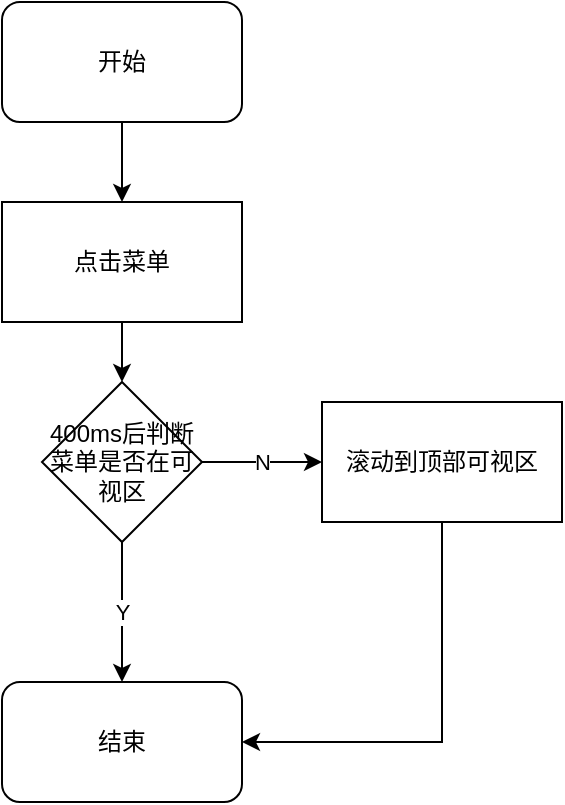 <mxfile version="14.1.8" type="github"><diagram id="b0SzYTNPOrOM7LHNIExB" name="第 1 页"><mxGraphModel dx="946" dy="614" grid="1" gridSize="10" guides="1" tooltips="1" connect="1" arrows="1" fold="1" page="1" pageScale="1" pageWidth="827" pageHeight="1169" math="0" shadow="0"><root><mxCell id="0"/><mxCell id="1" parent="0"/><mxCell id="ZQWI1Q7lvjG7vGYjB7Vu-3" style="edgeStyle=orthogonalEdgeStyle;rounded=0;orthogonalLoop=1;jettySize=auto;html=1;exitX=0.5;exitY=1;exitDx=0;exitDy=0;entryX=0.5;entryY=0;entryDx=0;entryDy=0;" edge="1" parent="1" source="ZQWI1Q7lvjG7vGYjB7Vu-1" target="ZQWI1Q7lvjG7vGYjB7Vu-2"><mxGeometry relative="1" as="geometry"/></mxCell><mxCell id="ZQWI1Q7lvjG7vGYjB7Vu-1" value="开始" style="rounded=1;whiteSpace=wrap;html=1;" vertex="1" parent="1"><mxGeometry x="370" y="50" width="120" height="60" as="geometry"/></mxCell><mxCell id="ZQWI1Q7lvjG7vGYjB7Vu-5" style="edgeStyle=orthogonalEdgeStyle;rounded=0;orthogonalLoop=1;jettySize=auto;html=1;exitX=0.5;exitY=1;exitDx=0;exitDy=0;entryX=0.5;entryY=0;entryDx=0;entryDy=0;" edge="1" parent="1" source="ZQWI1Q7lvjG7vGYjB7Vu-2" target="ZQWI1Q7lvjG7vGYjB7Vu-4"><mxGeometry relative="1" as="geometry"/></mxCell><mxCell id="ZQWI1Q7lvjG7vGYjB7Vu-2" value="点击菜单" style="rounded=0;whiteSpace=wrap;html=1;" vertex="1" parent="1"><mxGeometry x="370" y="150" width="120" height="60" as="geometry"/></mxCell><mxCell id="ZQWI1Q7lvjG7vGYjB7Vu-9" value="N" style="edgeStyle=orthogonalEdgeStyle;rounded=0;orthogonalLoop=1;jettySize=auto;html=1;exitX=1;exitY=0.5;exitDx=0;exitDy=0;" edge="1" parent="1" source="ZQWI1Q7lvjG7vGYjB7Vu-4" target="ZQWI1Q7lvjG7vGYjB7Vu-8"><mxGeometry relative="1" as="geometry"/></mxCell><mxCell id="ZQWI1Q7lvjG7vGYjB7Vu-11" value="Y" style="edgeStyle=orthogonalEdgeStyle;rounded=0;orthogonalLoop=1;jettySize=auto;html=1;exitX=0.5;exitY=1;exitDx=0;exitDy=0;entryX=0.5;entryY=0;entryDx=0;entryDy=0;" edge="1" parent="1" source="ZQWI1Q7lvjG7vGYjB7Vu-4" target="ZQWI1Q7lvjG7vGYjB7Vu-10"><mxGeometry relative="1" as="geometry"/></mxCell><mxCell id="ZQWI1Q7lvjG7vGYjB7Vu-4" value="400ms后判断菜单是否在可视区" style="rhombus;whiteSpace=wrap;html=1;" vertex="1" parent="1"><mxGeometry x="390" y="240" width="80" height="80" as="geometry"/></mxCell><mxCell id="ZQWI1Q7lvjG7vGYjB7Vu-12" style="edgeStyle=orthogonalEdgeStyle;rounded=0;orthogonalLoop=1;jettySize=auto;html=1;exitX=0.5;exitY=1;exitDx=0;exitDy=0;entryX=1;entryY=0.5;entryDx=0;entryDy=0;" edge="1" parent="1" source="ZQWI1Q7lvjG7vGYjB7Vu-8" target="ZQWI1Q7lvjG7vGYjB7Vu-10"><mxGeometry relative="1" as="geometry"/></mxCell><mxCell id="ZQWI1Q7lvjG7vGYjB7Vu-8" value="滚动到顶部可视区" style="rounded=0;whiteSpace=wrap;html=1;" vertex="1" parent="1"><mxGeometry x="530" y="250" width="120" height="60" as="geometry"/></mxCell><mxCell id="ZQWI1Q7lvjG7vGYjB7Vu-10" value="结束" style="rounded=1;whiteSpace=wrap;html=1;" vertex="1" parent="1"><mxGeometry x="370" y="390" width="120" height="60" as="geometry"/></mxCell></root></mxGraphModel></diagram></mxfile>